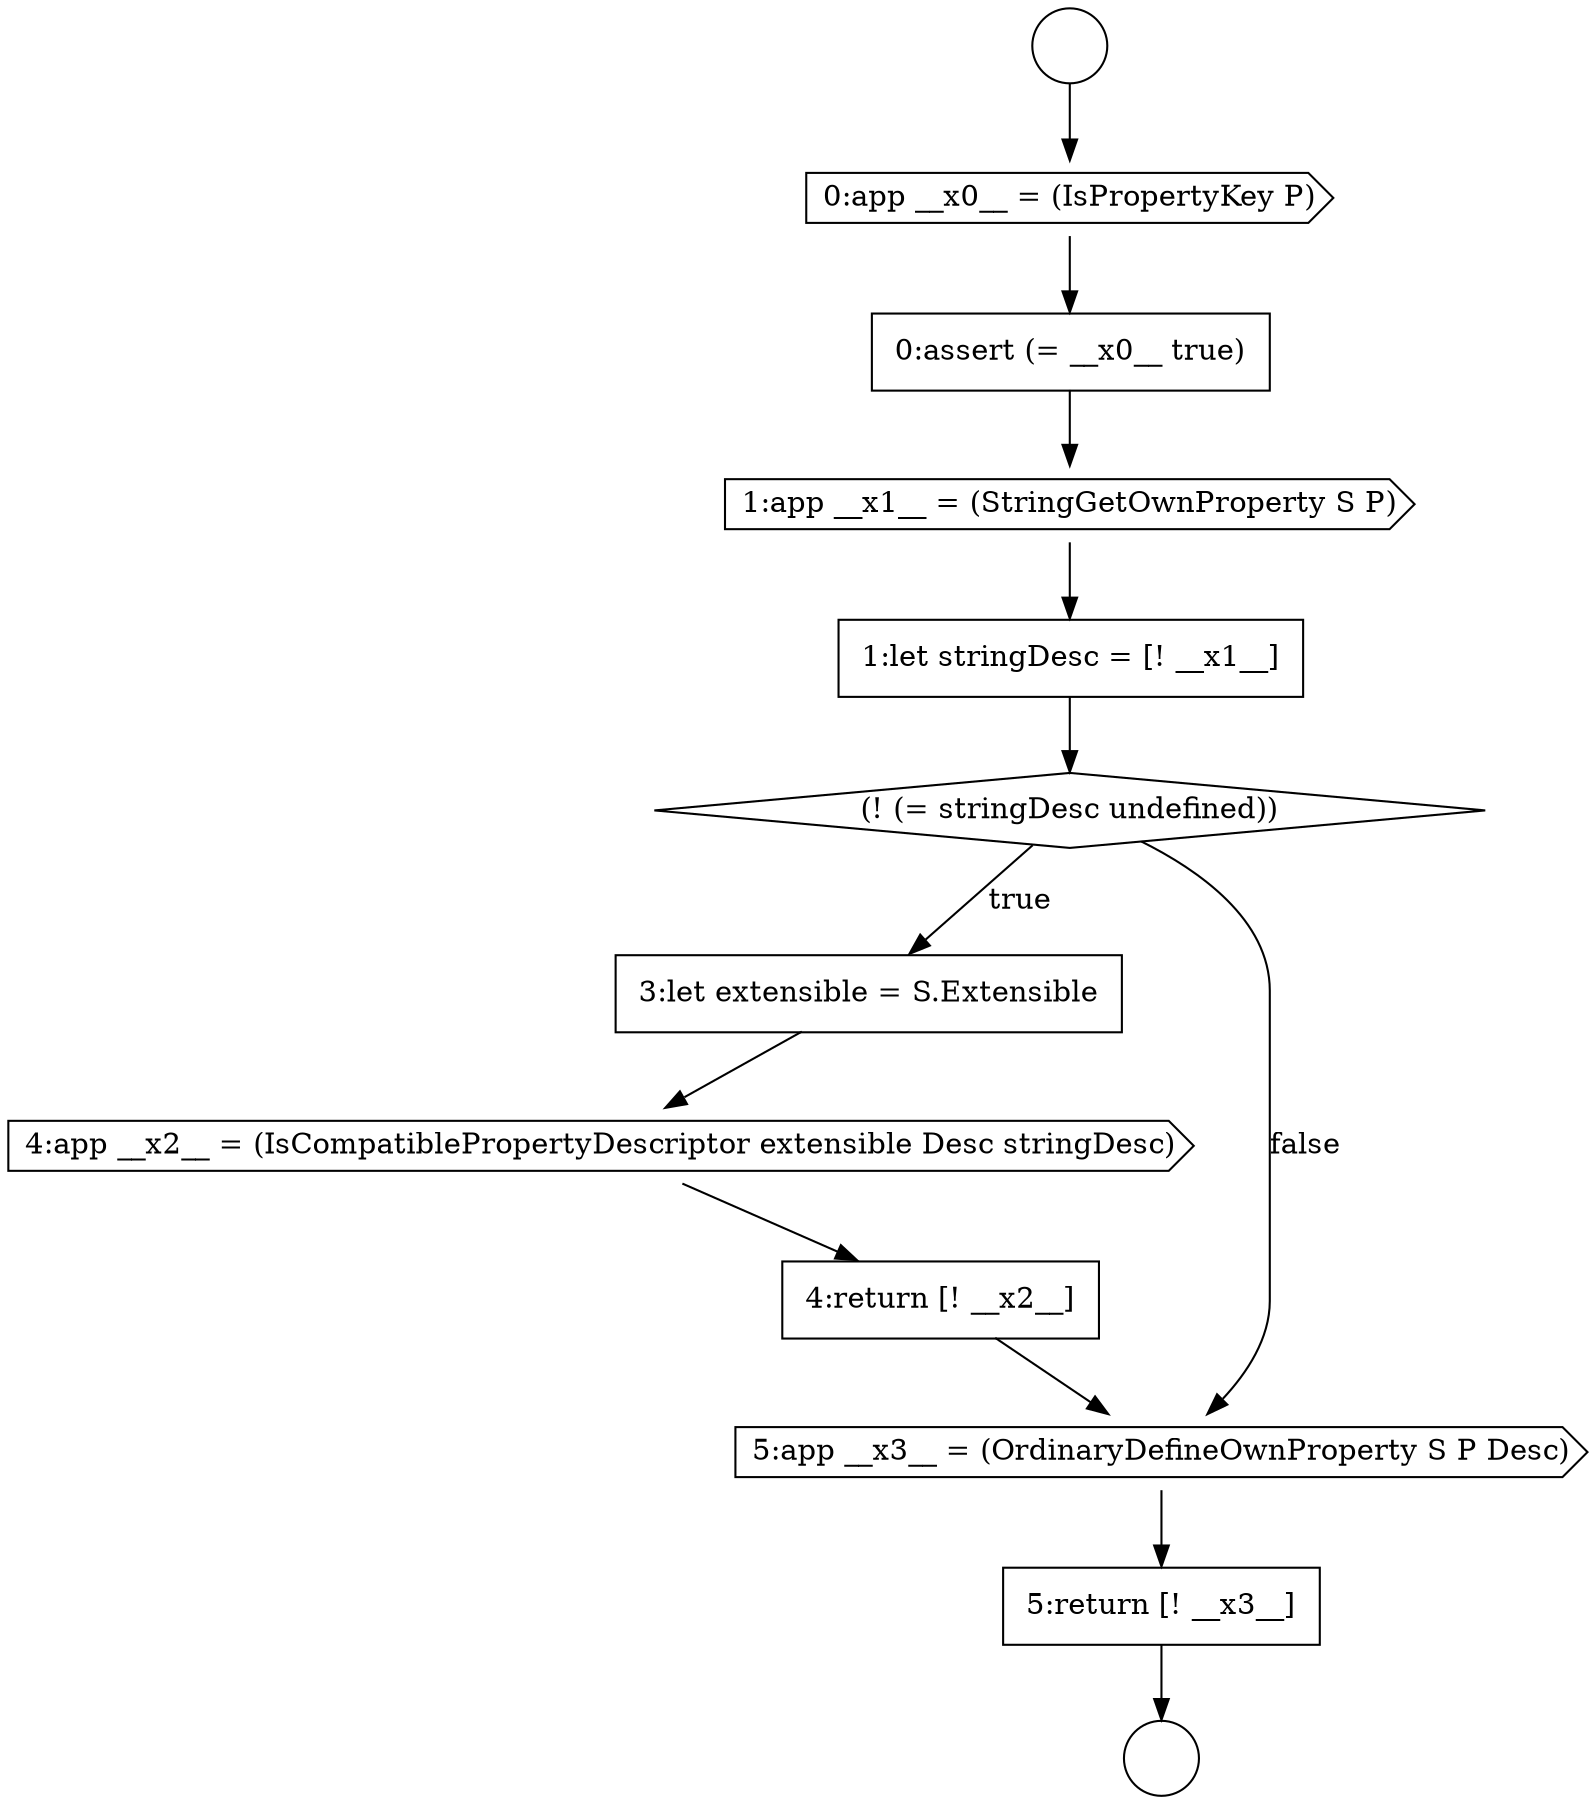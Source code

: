 digraph {
  node2698 [shape=none, margin=0, label=<<font color="black">
    <table border="0" cellborder="1" cellspacing="0" cellpadding="10">
      <tr><td align="left">4:return [! __x2__]</td></tr>
    </table>
  </font>> color="black" fillcolor="white" style=filled]
  node2691 [shape=cds, label=<<font color="black">0:app __x0__ = (IsPropertyKey P)</font>> color="black" fillcolor="white" style=filled]
  node2697 [shape=cds, label=<<font color="black">4:app __x2__ = (IsCompatiblePropertyDescriptor extensible Desc stringDesc)</font>> color="black" fillcolor="white" style=filled]
  node2695 [shape=diamond, label=<<font color="black">(! (= stringDesc undefined))</font>> color="black" fillcolor="white" style=filled]
  node2693 [shape=cds, label=<<font color="black">1:app __x1__ = (StringGetOwnProperty S P)</font>> color="black" fillcolor="white" style=filled]
  node2689 [shape=circle label=" " color="black" fillcolor="white" style=filled]
  node2700 [shape=none, margin=0, label=<<font color="black">
    <table border="0" cellborder="1" cellspacing="0" cellpadding="10">
      <tr><td align="left">5:return [! __x3__]</td></tr>
    </table>
  </font>> color="black" fillcolor="white" style=filled]
  node2696 [shape=none, margin=0, label=<<font color="black">
    <table border="0" cellborder="1" cellspacing="0" cellpadding="10">
      <tr><td align="left">3:let extensible = S.Extensible</td></tr>
    </table>
  </font>> color="black" fillcolor="white" style=filled]
  node2699 [shape=cds, label=<<font color="black">5:app __x3__ = (OrdinaryDefineOwnProperty S P Desc)</font>> color="black" fillcolor="white" style=filled]
  node2690 [shape=circle label=" " color="black" fillcolor="white" style=filled]
  node2692 [shape=none, margin=0, label=<<font color="black">
    <table border="0" cellborder="1" cellspacing="0" cellpadding="10">
      <tr><td align="left">0:assert (= __x0__ true)</td></tr>
    </table>
  </font>> color="black" fillcolor="white" style=filled]
  node2694 [shape=none, margin=0, label=<<font color="black">
    <table border="0" cellborder="1" cellspacing="0" cellpadding="10">
      <tr><td align="left">1:let stringDesc = [! __x1__]</td></tr>
    </table>
  </font>> color="black" fillcolor="white" style=filled]
  node2694 -> node2695 [ color="black"]
  node2691 -> node2692 [ color="black"]
  node2692 -> node2693 [ color="black"]
  node2689 -> node2691 [ color="black"]
  node2697 -> node2698 [ color="black"]
  node2693 -> node2694 [ color="black"]
  node2700 -> node2690 [ color="black"]
  node2695 -> node2696 [label=<<font color="black">true</font>> color="black"]
  node2695 -> node2699 [label=<<font color="black">false</font>> color="black"]
  node2696 -> node2697 [ color="black"]
  node2699 -> node2700 [ color="black"]
  node2698 -> node2699 [ color="black"]
}
